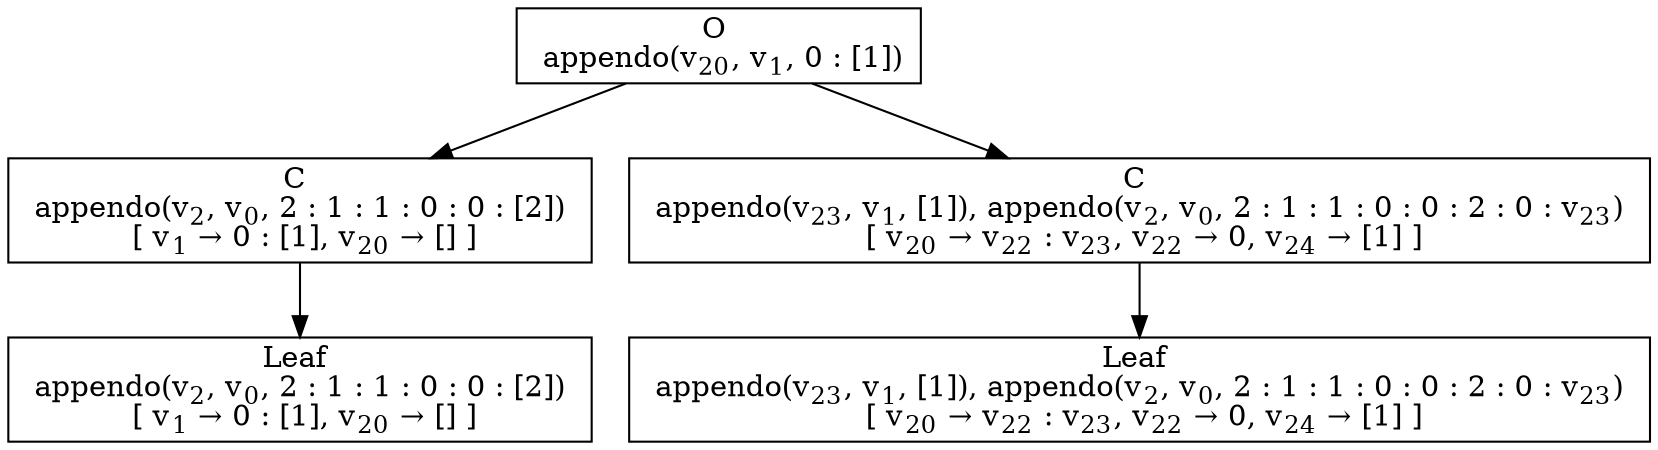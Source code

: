 digraph {
    graph [rankdir=TB
          ,bgcolor=transparent];
    node [shape=box
         ,fillcolor=white
         ,style=filled];
    0 [label=<O <BR/> appendo(v<SUB>20</SUB>, v<SUB>1</SUB>, 0 : [1])>];
    1 [label=<C <BR/> appendo(v<SUB>2</SUB>, v<SUB>0</SUB>, 2 : 1 : 1 : 0 : 0 : [2]) <BR/>  [ v<SUB>1</SUB> &rarr; 0 : [1], v<SUB>20</SUB> &rarr; [] ] >];
    2 [label=<C <BR/> appendo(v<SUB>23</SUB>, v<SUB>1</SUB>, [1]), appendo(v<SUB>2</SUB>, v<SUB>0</SUB>, 2 : 1 : 1 : 0 : 0 : 2 : 0 : v<SUB>23</SUB>) <BR/>  [ v<SUB>20</SUB> &rarr; v<SUB>22</SUB> : v<SUB>23</SUB>, v<SUB>22</SUB> &rarr; 0, v<SUB>24</SUB> &rarr; [1] ] >];
    3 [label=<Leaf <BR/> appendo(v<SUB>2</SUB>, v<SUB>0</SUB>, 2 : 1 : 1 : 0 : 0 : [2]) <BR/>  [ v<SUB>1</SUB> &rarr; 0 : [1], v<SUB>20</SUB> &rarr; [] ] >];
    4 [label=<Leaf <BR/> appendo(v<SUB>23</SUB>, v<SUB>1</SUB>, [1]), appendo(v<SUB>2</SUB>, v<SUB>0</SUB>, 2 : 1 : 1 : 0 : 0 : 2 : 0 : v<SUB>23</SUB>) <BR/>  [ v<SUB>20</SUB> &rarr; v<SUB>22</SUB> : v<SUB>23</SUB>, v<SUB>22</SUB> &rarr; 0, v<SUB>24</SUB> &rarr; [1] ] >];
    0 -> 1 [label=""];
    0 -> 2 [label=""];
    1 -> 3 [label=""];
    2 -> 4 [label=""];
}